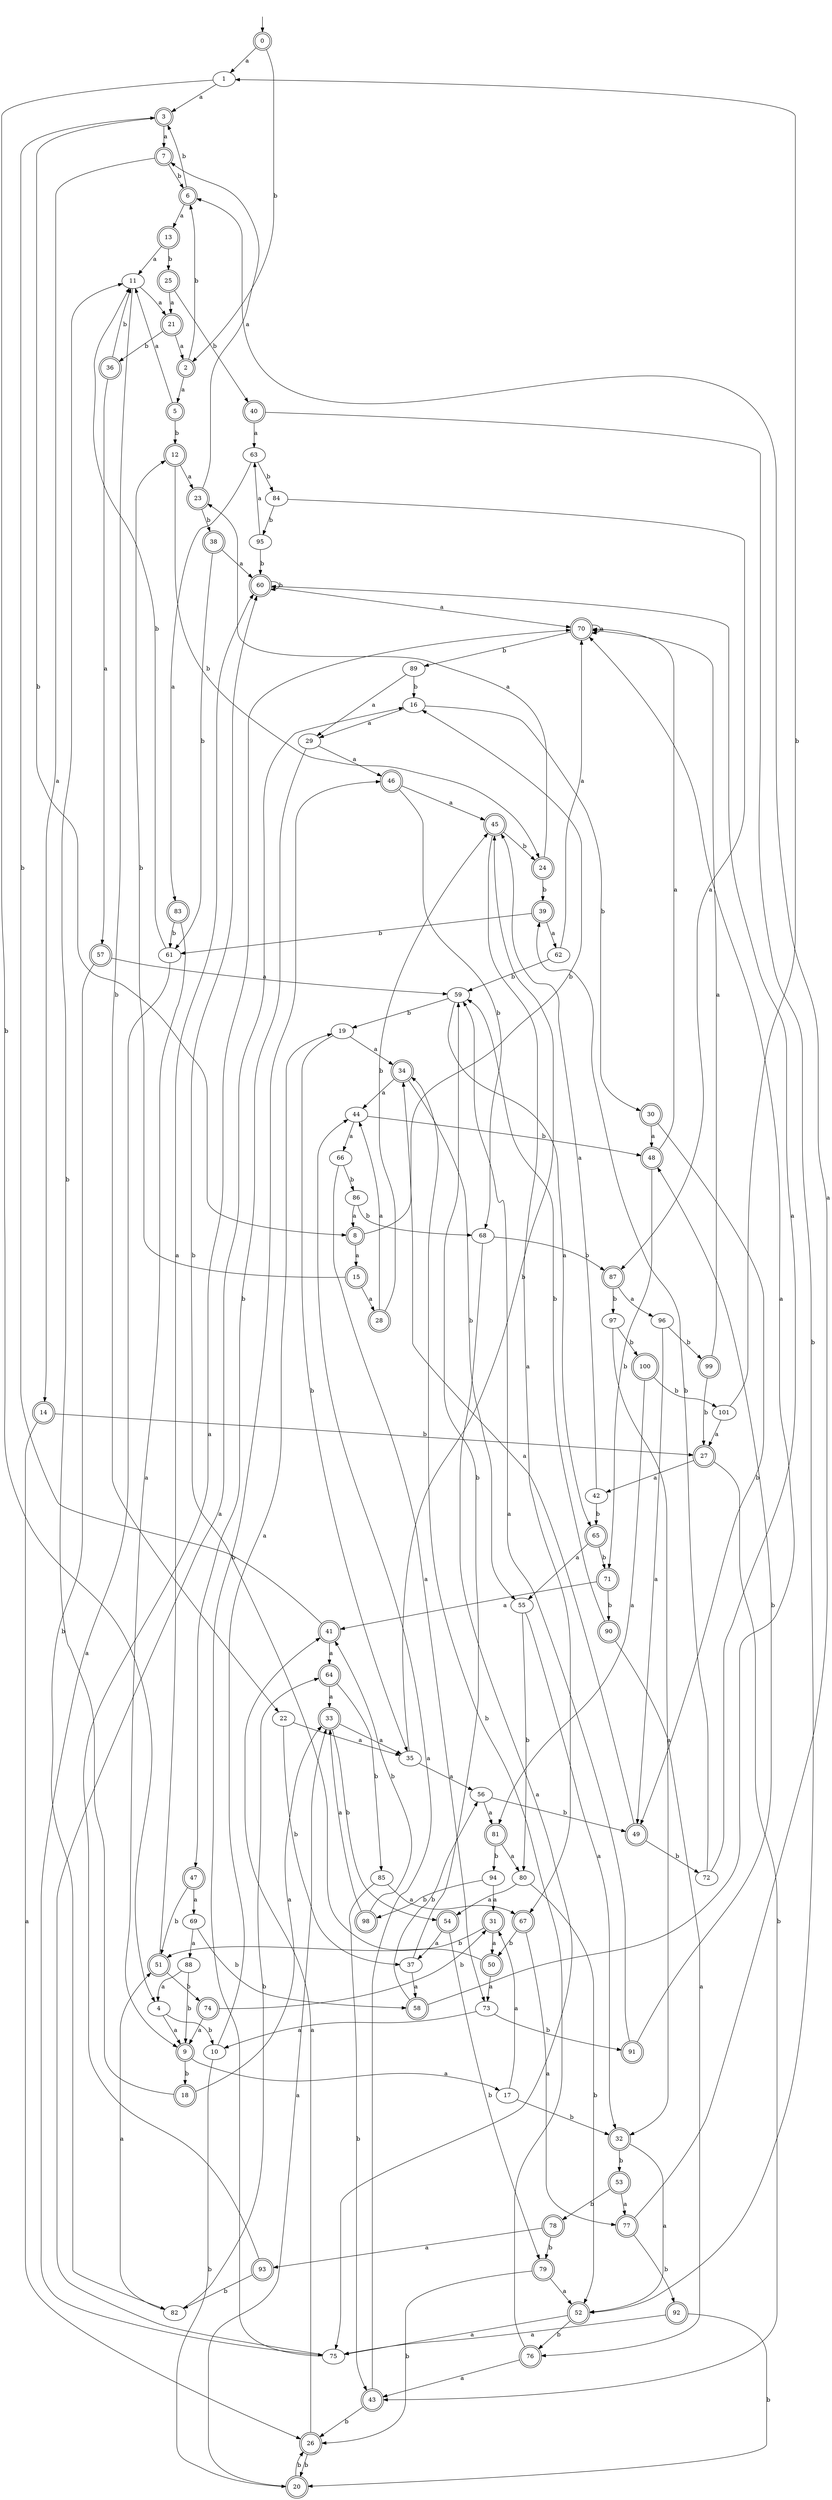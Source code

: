 digraph RandomDFA {
  __start0 [label="", shape=none];
  __start0 -> 0 [label=""];
  0 [shape=circle] [shape=doublecircle]
  0 -> 1 [label="a"]
  0 -> 2 [label="b"]
  1
  1 -> 3 [label="a"]
  1 -> 4 [label="b"]
  2 [shape=doublecircle]
  2 -> 5 [label="a"]
  2 -> 6 [label="b"]
  3 [shape=doublecircle]
  3 -> 7 [label="a"]
  3 -> 8 [label="b"]
  4
  4 -> 9 [label="a"]
  4 -> 10 [label="b"]
  5 [shape=doublecircle]
  5 -> 11 [label="a"]
  5 -> 12 [label="b"]
  6 [shape=doublecircle]
  6 -> 13 [label="a"]
  6 -> 3 [label="b"]
  7 [shape=doublecircle]
  7 -> 14 [label="a"]
  7 -> 6 [label="b"]
  8 [shape=doublecircle]
  8 -> 15 [label="a"]
  8 -> 16 [label="b"]
  9 [shape=doublecircle]
  9 -> 17 [label="a"]
  9 -> 18 [label="b"]
  10
  10 -> 19 [label="a"]
  10 -> 20 [label="b"]
  11
  11 -> 21 [label="a"]
  11 -> 22 [label="b"]
  12 [shape=doublecircle]
  12 -> 23 [label="a"]
  12 -> 24 [label="b"]
  13 [shape=doublecircle]
  13 -> 11 [label="a"]
  13 -> 25 [label="b"]
  14 [shape=doublecircle]
  14 -> 26 [label="a"]
  14 -> 27 [label="b"]
  15 [shape=doublecircle]
  15 -> 28 [label="a"]
  15 -> 12 [label="b"]
  16
  16 -> 29 [label="a"]
  16 -> 30 [label="b"]
  17
  17 -> 31 [label="a"]
  17 -> 32 [label="b"]
  18 [shape=doublecircle]
  18 -> 33 [label="a"]
  18 -> 11 [label="b"]
  19
  19 -> 34 [label="a"]
  19 -> 35 [label="b"]
  20 [shape=doublecircle]
  20 -> 33 [label="a"]
  20 -> 26 [label="b"]
  21 [shape=doublecircle]
  21 -> 2 [label="a"]
  21 -> 36 [label="b"]
  22
  22 -> 35 [label="a"]
  22 -> 37 [label="b"]
  23 [shape=doublecircle]
  23 -> 7 [label="a"]
  23 -> 38 [label="b"]
  24 [shape=doublecircle]
  24 -> 23 [label="a"]
  24 -> 39 [label="b"]
  25 [shape=doublecircle]
  25 -> 21 [label="a"]
  25 -> 40 [label="b"]
  26 [shape=doublecircle]
  26 -> 41 [label="a"]
  26 -> 20 [label="b"]
  27 [shape=doublecircle]
  27 -> 42 [label="a"]
  27 -> 43 [label="b"]
  28 [shape=doublecircle]
  28 -> 44 [label="a"]
  28 -> 45 [label="b"]
  29
  29 -> 46 [label="a"]
  29 -> 47 [label="b"]
  30 [shape=doublecircle]
  30 -> 48 [label="a"]
  30 -> 49 [label="b"]
  31 [shape=doublecircle]
  31 -> 50 [label="a"]
  31 -> 51 [label="b"]
  32 [shape=doublecircle]
  32 -> 52 [label="a"]
  32 -> 53 [label="b"]
  33 [shape=doublecircle]
  33 -> 35 [label="a"]
  33 -> 54 [label="b"]
  34 [shape=doublecircle]
  34 -> 44 [label="a"]
  34 -> 55 [label="b"]
  35
  35 -> 56 [label="a"]
  35 -> 45 [label="b"]
  36 [shape=doublecircle]
  36 -> 57 [label="a"]
  36 -> 11 [label="b"]
  37
  37 -> 58 [label="a"]
  37 -> 59 [label="b"]
  38 [shape=doublecircle]
  38 -> 60 [label="a"]
  38 -> 61 [label="b"]
  39 [shape=doublecircle]
  39 -> 62 [label="a"]
  39 -> 61 [label="b"]
  40 [shape=doublecircle]
  40 -> 63 [label="a"]
  40 -> 52 [label="b"]
  41 [shape=doublecircle]
  41 -> 64 [label="a"]
  41 -> 3 [label="b"]
  42
  42 -> 45 [label="a"]
  42 -> 65 [label="b"]
  43 [shape=doublecircle]
  43 -> 44 [label="a"]
  43 -> 26 [label="b"]
  44
  44 -> 66 [label="a"]
  44 -> 48 [label="b"]
  45 [shape=doublecircle]
  45 -> 67 [label="a"]
  45 -> 24 [label="b"]
  46 [shape=doublecircle]
  46 -> 45 [label="a"]
  46 -> 68 [label="b"]
  47 [shape=doublecircle]
  47 -> 69 [label="a"]
  47 -> 51 [label="b"]
  48 [shape=doublecircle]
  48 -> 70 [label="a"]
  48 -> 71 [label="b"]
  49 [shape=doublecircle]
  49 -> 34 [label="a"]
  49 -> 72 [label="b"]
  50 [shape=doublecircle]
  50 -> 73 [label="a"]
  50 -> 60 [label="b"]
  51 [shape=doublecircle]
  51 -> 60 [label="a"]
  51 -> 74 [label="b"]
  52 [shape=doublecircle]
  52 -> 75 [label="a"]
  52 -> 76 [label="b"]
  53 [shape=doublecircle]
  53 -> 77 [label="a"]
  53 -> 78 [label="b"]
  54 [shape=doublecircle]
  54 -> 37 [label="a"]
  54 -> 79 [label="b"]
  55
  55 -> 32 [label="a"]
  55 -> 80 [label="b"]
  56
  56 -> 81 [label="a"]
  56 -> 49 [label="b"]
  57 [shape=doublecircle]
  57 -> 59 [label="a"]
  57 -> 82 [label="b"]
  58 [shape=doublecircle]
  58 -> 70 [label="a"]
  58 -> 56 [label="b"]
  59
  59 -> 65 [label="a"]
  59 -> 19 [label="b"]
  60 [shape=doublecircle]
  60 -> 70 [label="a"]
  60 -> 60 [label="b"]
  61
  61 -> 75 [label="a"]
  61 -> 11 [label="b"]
  62
  62 -> 70 [label="a"]
  62 -> 59 [label="b"]
  63
  63 -> 83 [label="a"]
  63 -> 84 [label="b"]
  64 [shape=doublecircle]
  64 -> 33 [label="a"]
  64 -> 85 [label="b"]
  65 [shape=doublecircle]
  65 -> 55 [label="a"]
  65 -> 71 [label="b"]
  66
  66 -> 73 [label="a"]
  66 -> 86 [label="b"]
  67 [shape=doublecircle]
  67 -> 77 [label="a"]
  67 -> 50 [label="b"]
  68
  68 -> 75 [label="a"]
  68 -> 87 [label="b"]
  69
  69 -> 88 [label="a"]
  69 -> 58 [label="b"]
  70 [shape=doublecircle]
  70 -> 70 [label="a"]
  70 -> 89 [label="b"]
  71 [shape=doublecircle]
  71 -> 41 [label="a"]
  71 -> 90 [label="b"]
  72
  72 -> 60 [label="a"]
  72 -> 39 [label="b"]
  73
  73 -> 10 [label="a"]
  73 -> 91 [label="b"]
  74 [shape=doublecircle]
  74 -> 9 [label="a"]
  74 -> 31 [label="b"]
  75
  75 -> 16 [label="a"]
  75 -> 46 [label="b"]
  76 [shape=doublecircle]
  76 -> 43 [label="a"]
  76 -> 34 [label="b"]
  77 [shape=doublecircle]
  77 -> 6 [label="a"]
  77 -> 92 [label="b"]
  78 [shape=doublecircle]
  78 -> 93 [label="a"]
  78 -> 79 [label="b"]
  79 [shape=doublecircle]
  79 -> 52 [label="a"]
  79 -> 26 [label="b"]
  80
  80 -> 54 [label="a"]
  80 -> 52 [label="b"]
  81 [shape=doublecircle]
  81 -> 80 [label="a"]
  81 -> 94 [label="b"]
  82
  82 -> 51 [label="a"]
  82 -> 64 [label="b"]
  83 [shape=doublecircle]
  83 -> 9 [label="a"]
  83 -> 61 [label="b"]
  84
  84 -> 87 [label="a"]
  84 -> 95 [label="b"]
  85
  85 -> 67 [label="a"]
  85 -> 43 [label="b"]
  86
  86 -> 8 [label="a"]
  86 -> 68 [label="b"]
  87 [shape=doublecircle]
  87 -> 96 [label="a"]
  87 -> 97 [label="b"]
  88
  88 -> 4 [label="a"]
  88 -> 9 [label="b"]
  89
  89 -> 29 [label="a"]
  89 -> 16 [label="b"]
  90 [shape=doublecircle]
  90 -> 76 [label="a"]
  90 -> 59 [label="b"]
  91 [shape=doublecircle]
  91 -> 59 [label="a"]
  91 -> 48 [label="b"]
  92 [shape=doublecircle]
  92 -> 75 [label="a"]
  92 -> 20 [label="b"]
  93 [shape=doublecircle]
  93 -> 70 [label="a"]
  93 -> 82 [label="b"]
  94
  94 -> 31 [label="a"]
  94 -> 98 [label="b"]
  95
  95 -> 63 [label="a"]
  95 -> 60 [label="b"]
  96
  96 -> 49 [label="a"]
  96 -> 99 [label="b"]
  97
  97 -> 32 [label="a"]
  97 -> 100 [label="b"]
  98 [shape=doublecircle]
  98 -> 33 [label="a"]
  98 -> 41 [label="b"]
  99 [shape=doublecircle]
  99 -> 70 [label="a"]
  99 -> 27 [label="b"]
  100 [shape=doublecircle]
  100 -> 81 [label="a"]
  100 -> 101 [label="b"]
  101
  101 -> 27 [label="a"]
  101 -> 1 [label="b"]
}
